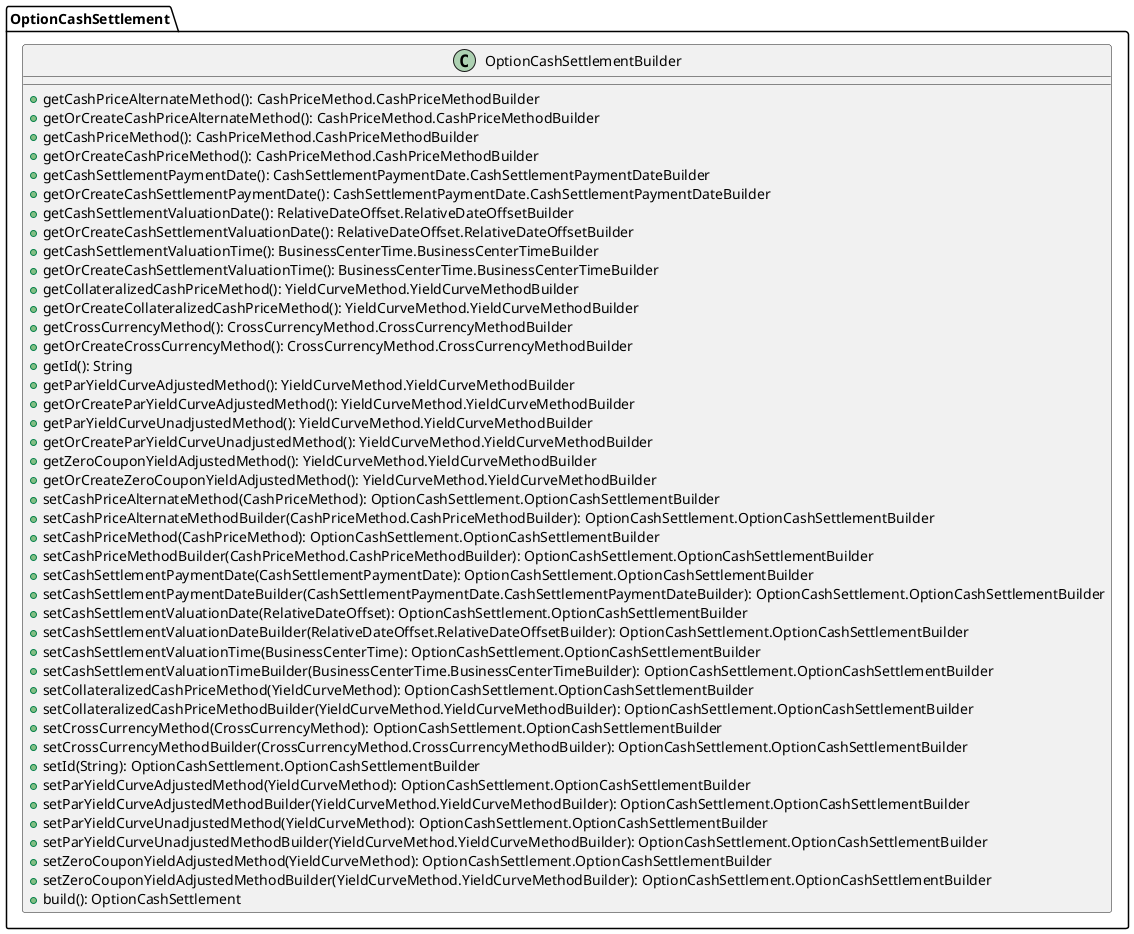 @startuml

    class OptionCashSettlement.OptionCashSettlementBuilder [[OptionCashSettlement.OptionCashSettlementBuilder.html]] {
        +getCashPriceAlternateMethod(): CashPriceMethod.CashPriceMethodBuilder
        +getOrCreateCashPriceAlternateMethod(): CashPriceMethod.CashPriceMethodBuilder
        +getCashPriceMethod(): CashPriceMethod.CashPriceMethodBuilder
        +getOrCreateCashPriceMethod(): CashPriceMethod.CashPriceMethodBuilder
        +getCashSettlementPaymentDate(): CashSettlementPaymentDate.CashSettlementPaymentDateBuilder
        +getOrCreateCashSettlementPaymentDate(): CashSettlementPaymentDate.CashSettlementPaymentDateBuilder
        +getCashSettlementValuationDate(): RelativeDateOffset.RelativeDateOffsetBuilder
        +getOrCreateCashSettlementValuationDate(): RelativeDateOffset.RelativeDateOffsetBuilder
        +getCashSettlementValuationTime(): BusinessCenterTime.BusinessCenterTimeBuilder
        +getOrCreateCashSettlementValuationTime(): BusinessCenterTime.BusinessCenterTimeBuilder
        +getCollateralizedCashPriceMethod(): YieldCurveMethod.YieldCurveMethodBuilder
        +getOrCreateCollateralizedCashPriceMethod(): YieldCurveMethod.YieldCurveMethodBuilder
        +getCrossCurrencyMethod(): CrossCurrencyMethod.CrossCurrencyMethodBuilder
        +getOrCreateCrossCurrencyMethod(): CrossCurrencyMethod.CrossCurrencyMethodBuilder
        +getId(): String
        +getParYieldCurveAdjustedMethod(): YieldCurveMethod.YieldCurveMethodBuilder
        +getOrCreateParYieldCurveAdjustedMethod(): YieldCurveMethod.YieldCurveMethodBuilder
        +getParYieldCurveUnadjustedMethod(): YieldCurveMethod.YieldCurveMethodBuilder
        +getOrCreateParYieldCurveUnadjustedMethod(): YieldCurveMethod.YieldCurveMethodBuilder
        +getZeroCouponYieldAdjustedMethod(): YieldCurveMethod.YieldCurveMethodBuilder
        +getOrCreateZeroCouponYieldAdjustedMethod(): YieldCurveMethod.YieldCurveMethodBuilder
        +setCashPriceAlternateMethod(CashPriceMethod): OptionCashSettlement.OptionCashSettlementBuilder
        +setCashPriceAlternateMethodBuilder(CashPriceMethod.CashPriceMethodBuilder): OptionCashSettlement.OptionCashSettlementBuilder
        +setCashPriceMethod(CashPriceMethod): OptionCashSettlement.OptionCashSettlementBuilder
        +setCashPriceMethodBuilder(CashPriceMethod.CashPriceMethodBuilder): OptionCashSettlement.OptionCashSettlementBuilder
        +setCashSettlementPaymentDate(CashSettlementPaymentDate): OptionCashSettlement.OptionCashSettlementBuilder
        +setCashSettlementPaymentDateBuilder(CashSettlementPaymentDate.CashSettlementPaymentDateBuilder): OptionCashSettlement.OptionCashSettlementBuilder
        +setCashSettlementValuationDate(RelativeDateOffset): OptionCashSettlement.OptionCashSettlementBuilder
        +setCashSettlementValuationDateBuilder(RelativeDateOffset.RelativeDateOffsetBuilder): OptionCashSettlement.OptionCashSettlementBuilder
        +setCashSettlementValuationTime(BusinessCenterTime): OptionCashSettlement.OptionCashSettlementBuilder
        +setCashSettlementValuationTimeBuilder(BusinessCenterTime.BusinessCenterTimeBuilder): OptionCashSettlement.OptionCashSettlementBuilder
        +setCollateralizedCashPriceMethod(YieldCurveMethod): OptionCashSettlement.OptionCashSettlementBuilder
        +setCollateralizedCashPriceMethodBuilder(YieldCurveMethod.YieldCurveMethodBuilder): OptionCashSettlement.OptionCashSettlementBuilder
        +setCrossCurrencyMethod(CrossCurrencyMethod): OptionCashSettlement.OptionCashSettlementBuilder
        +setCrossCurrencyMethodBuilder(CrossCurrencyMethod.CrossCurrencyMethodBuilder): OptionCashSettlement.OptionCashSettlementBuilder
        +setId(String): OptionCashSettlement.OptionCashSettlementBuilder
        +setParYieldCurveAdjustedMethod(YieldCurveMethod): OptionCashSettlement.OptionCashSettlementBuilder
        +setParYieldCurveAdjustedMethodBuilder(YieldCurveMethod.YieldCurveMethodBuilder): OptionCashSettlement.OptionCashSettlementBuilder
        +setParYieldCurveUnadjustedMethod(YieldCurveMethod): OptionCashSettlement.OptionCashSettlementBuilder
        +setParYieldCurveUnadjustedMethodBuilder(YieldCurveMethod.YieldCurveMethodBuilder): OptionCashSettlement.OptionCashSettlementBuilder
        +setZeroCouponYieldAdjustedMethod(YieldCurveMethod): OptionCashSettlement.OptionCashSettlementBuilder
        +setZeroCouponYieldAdjustedMethodBuilder(YieldCurveMethod.YieldCurveMethodBuilder): OptionCashSettlement.OptionCashSettlementBuilder
        +build(): OptionCashSettlement
    }

@enduml
